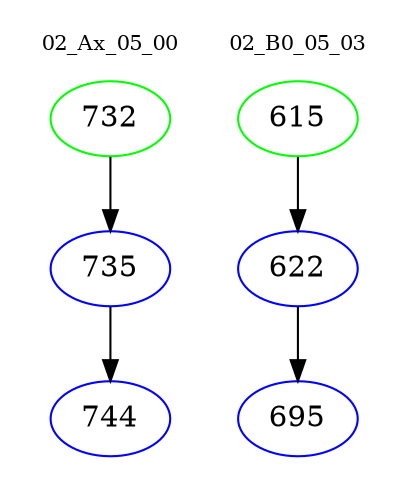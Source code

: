 digraph{
subgraph cluster_0 {
color = white
label = "02_Ax_05_00";
fontsize=10;
T0_732 [label="732", color="green"]
T0_732 -> T0_735 [color="black"]
T0_735 [label="735", color="blue"]
T0_735 -> T0_744 [color="black"]
T0_744 [label="744", color="blue"]
}
subgraph cluster_1 {
color = white
label = "02_B0_05_03";
fontsize=10;
T1_615 [label="615", color="green"]
T1_615 -> T1_622 [color="black"]
T1_622 [label="622", color="blue"]
T1_622 -> T1_695 [color="black"]
T1_695 [label="695", color="blue"]
}
}
